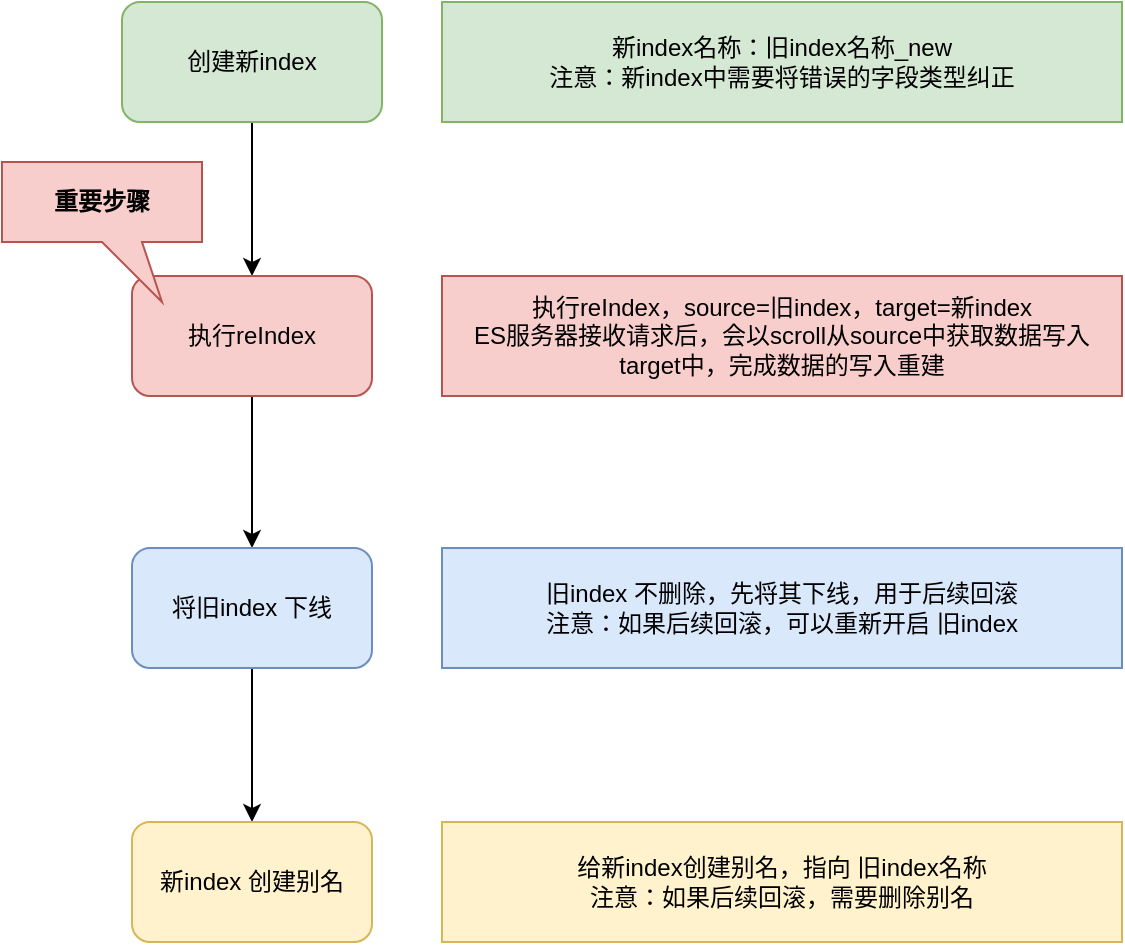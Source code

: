 <mxfile version="22.1.20" type="github">
  <diagram name="第 1 页" id="k2K2BacnFWVTWWxh2E1V">
    <mxGraphModel dx="1853" dy="614" grid="1" gridSize="10" guides="1" tooltips="1" connect="1" arrows="1" fold="1" page="1" pageScale="1" pageWidth="827" pageHeight="1169" math="0" shadow="0">
      <root>
        <mxCell id="0" />
        <mxCell id="1" parent="0" />
        <mxCell id="hpwQwDmwqJIpBTNwLYX5-7" value="" style="edgeStyle=orthogonalEdgeStyle;rounded=0;orthogonalLoop=1;jettySize=auto;html=1;" edge="1" parent="1" source="hpwQwDmwqJIpBTNwLYX5-1" target="hpwQwDmwqJIpBTNwLYX5-6">
          <mxGeometry relative="1" as="geometry" />
        </mxCell>
        <mxCell id="hpwQwDmwqJIpBTNwLYX5-1" value="创建新index" style="rounded=1;whiteSpace=wrap;html=1;fillColor=#d5e8d4;strokeColor=#82b366;" vertex="1" parent="1">
          <mxGeometry x="-270" y="360" width="130" height="60" as="geometry" />
        </mxCell>
        <mxCell id="hpwQwDmwqJIpBTNwLYX5-9" value="" style="edgeStyle=orthogonalEdgeStyle;rounded=0;orthogonalLoop=1;jettySize=auto;html=1;" edge="1" parent="1" source="hpwQwDmwqJIpBTNwLYX5-6" target="hpwQwDmwqJIpBTNwLYX5-8">
          <mxGeometry relative="1" as="geometry" />
        </mxCell>
        <mxCell id="hpwQwDmwqJIpBTNwLYX5-6" value="执行reIndex" style="whiteSpace=wrap;html=1;rounded=1;fillColor=#f8cecc;strokeColor=#b85450;" vertex="1" parent="1">
          <mxGeometry x="-265" y="497" width="120" height="60" as="geometry" />
        </mxCell>
        <mxCell id="hpwQwDmwqJIpBTNwLYX5-11" value="" style="edgeStyle=orthogonalEdgeStyle;rounded=0;orthogonalLoop=1;jettySize=auto;html=1;" edge="1" parent="1" source="hpwQwDmwqJIpBTNwLYX5-8" target="hpwQwDmwqJIpBTNwLYX5-10">
          <mxGeometry relative="1" as="geometry" />
        </mxCell>
        <mxCell id="hpwQwDmwqJIpBTNwLYX5-8" value="将旧index 下线" style="whiteSpace=wrap;html=1;rounded=1;fillColor=#dae8fc;strokeColor=#6c8ebf;" vertex="1" parent="1">
          <mxGeometry x="-265" y="633" width="120" height="60" as="geometry" />
        </mxCell>
        <mxCell id="hpwQwDmwqJIpBTNwLYX5-10" value="新index 创建别名" style="whiteSpace=wrap;html=1;rounded=1;fillColor=#fff2cc;strokeColor=#d6b656;" vertex="1" parent="1">
          <mxGeometry x="-265" y="770" width="120" height="60" as="geometry" />
        </mxCell>
        <mxCell id="hpwQwDmwqJIpBTNwLYX5-12" value="新index名称：旧index名称_new&lt;br&gt;注意：新index中需要将错误的字段类型纠正" style="rounded=0;whiteSpace=wrap;html=1;fillColor=#d5e8d4;strokeColor=#82b366;" vertex="1" parent="1">
          <mxGeometry x="-110" y="360" width="340" height="60" as="geometry" />
        </mxCell>
        <mxCell id="hpwQwDmwqJIpBTNwLYX5-13" value="执行reIndex，source=旧index，target=新index&lt;br&gt;ES服务器接收请求后，会以scroll从source中获取数据写入target中，完成数据的写入重建" style="rounded=0;whiteSpace=wrap;html=1;fillColor=#f8cecc;strokeColor=#b85450;" vertex="1" parent="1">
          <mxGeometry x="-110" y="497" width="340" height="60" as="geometry" />
        </mxCell>
        <mxCell id="hpwQwDmwqJIpBTNwLYX5-14" value="旧index 不删除，先将其下线，用于后续回滚&lt;br&gt;注意：如果后续回滚，可以重新开启 旧index" style="rounded=0;whiteSpace=wrap;html=1;fillColor=#dae8fc;strokeColor=#6c8ebf;" vertex="1" parent="1">
          <mxGeometry x="-110" y="633" width="340" height="60" as="geometry" />
        </mxCell>
        <mxCell id="hpwQwDmwqJIpBTNwLYX5-15" value="给新index创建别名，指向 旧index名称&lt;br&gt;注意：如果后续回滚，需要删除别名" style="rounded=0;whiteSpace=wrap;html=1;fillColor=#fff2cc;strokeColor=#d6b656;" vertex="1" parent="1">
          <mxGeometry x="-110" y="770" width="340" height="60" as="geometry" />
        </mxCell>
        <mxCell id="hpwQwDmwqJIpBTNwLYX5-16" value="重要步骤" style="shape=callout;whiteSpace=wrap;html=1;perimeter=calloutPerimeter;position2=0.8;fillColor=#f8cecc;strokeColor=#b85450;fontStyle=1" vertex="1" parent="1">
          <mxGeometry x="-330" y="440" width="100" height="70" as="geometry" />
        </mxCell>
      </root>
    </mxGraphModel>
  </diagram>
</mxfile>

